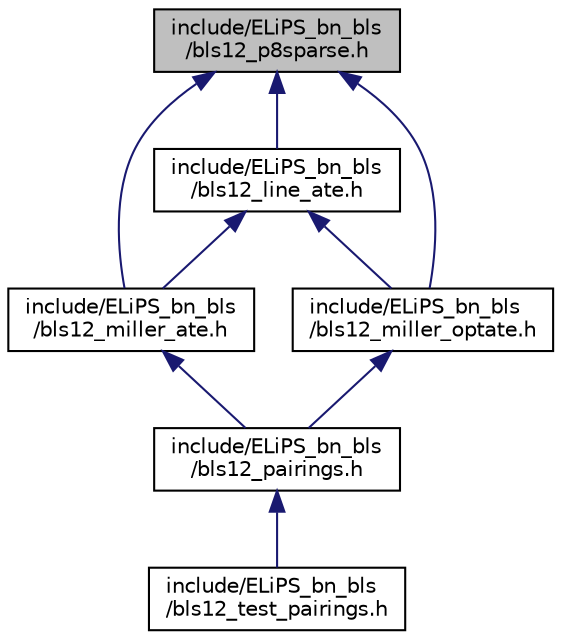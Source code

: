 digraph "include/ELiPS_bn_bls/bls12_p8sparse.h"
{
  edge [fontname="Helvetica",fontsize="10",labelfontname="Helvetica",labelfontsize="10"];
  node [fontname="Helvetica",fontsize="10",shape=record];
  Node19 [label="include/ELiPS_bn_bls\l/bls12_p8sparse.h",height=0.2,width=0.4,color="black", fillcolor="grey75", style="filled", fontcolor="black"];
  Node19 -> Node20 [dir="back",color="midnightblue",fontsize="10",style="solid",fontname="Helvetica"];
  Node20 [label="include/ELiPS_bn_bls\l/bls12_line_ate.h",height=0.2,width=0.4,color="black", fillcolor="white", style="filled",URL="$bls12__line__ate_8h.html"];
  Node20 -> Node21 [dir="back",color="midnightblue",fontsize="10",style="solid",fontname="Helvetica"];
  Node21 [label="include/ELiPS_bn_bls\l/bls12_miller_ate.h",height=0.2,width=0.4,color="black", fillcolor="white", style="filled",URL="$bls12__miller__ate_8h.html"];
  Node21 -> Node22 [dir="back",color="midnightblue",fontsize="10",style="solid",fontname="Helvetica"];
  Node22 [label="include/ELiPS_bn_bls\l/bls12_pairings.h",height=0.2,width=0.4,color="black", fillcolor="white", style="filled",URL="$bls12__pairings_8h.html"];
  Node22 -> Node23 [dir="back",color="midnightblue",fontsize="10",style="solid",fontname="Helvetica"];
  Node23 [label="include/ELiPS_bn_bls\l/bls12_test_pairings.h",height=0.2,width=0.4,color="black", fillcolor="white", style="filled",URL="$bls12__test__pairings_8h.html"];
  Node20 -> Node24 [dir="back",color="midnightblue",fontsize="10",style="solid",fontname="Helvetica"];
  Node24 [label="include/ELiPS_bn_bls\l/bls12_miller_optate.h",height=0.2,width=0.4,color="black", fillcolor="white", style="filled",URL="$bls12__miller__optate_8h.html"];
  Node24 -> Node22 [dir="back",color="midnightblue",fontsize="10",style="solid",fontname="Helvetica"];
  Node19 -> Node21 [dir="back",color="midnightblue",fontsize="10",style="solid",fontname="Helvetica"];
  Node19 -> Node24 [dir="back",color="midnightblue",fontsize="10",style="solid",fontname="Helvetica"];
}
